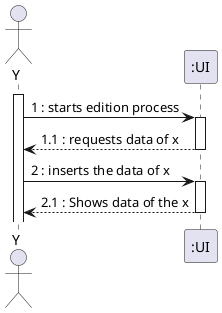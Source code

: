 @startuml
actor "Y" as OE

activate OE
OE -> ":UI" : 1 : starts edition process
activate ":UI"
":UI" --> OE : 1.1 : requests data of x
deactivate ":UI"
OE -> ":UI" : 2 : inserts the data of x
activate ":UI"
":UI" --> OE : 2.1 : Shows data of the x


deactivate ":UI"

@enduml

